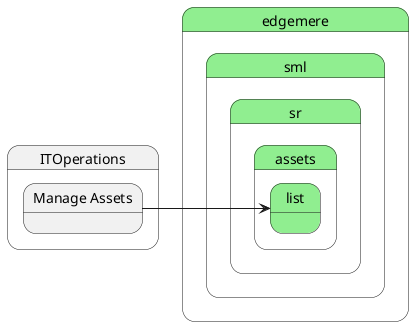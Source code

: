 @startuml
left to right direction



state "ITOperations" as ITOperations {
    state "Manage Assets" as ITOperationsManageAssets {
    }
}
state "edgemere" as edgemere #lightgreen {
state "sml" as edgemeresml #lightgreen {
state "sr" as edgemeresmlsr #lightgreen {
state "assets" as edgemeresmlsrassets #lightgreen {
state "list" as edgemeresmlsrassetslist #lightgreen {
}
}
}
}
}

ITOperationsManageAssets --> edgemeresmlsrassetslist


 

@enduml
